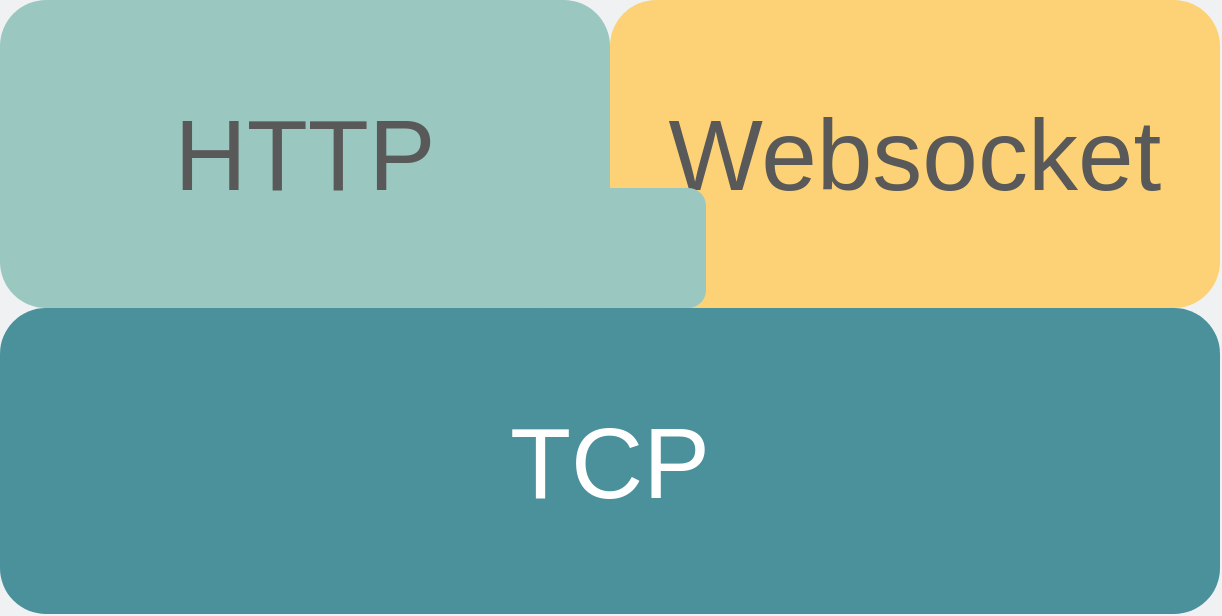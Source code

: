 <mxfile version="20.2.5" type="github">
  <diagram id="3228e29e-7158-1315-38df-8450db1d8a1d" name="Page-1">
    <mxGraphModel dx="1053" dy="268" grid="0" gridSize="10" guides="1" tooltips="1" connect="1" arrows="1" fold="1" page="1" pageScale="1" pageWidth="1000" pageHeight="430" background="#EFF1F3" math="0" shadow="0">
      <root>
        <mxCell id="0" />
        <mxCell id="1" parent="0" />
        <mxCell id="FyYvvIjHZ3Y8gI8X0XbX-8" value="&lt;span style=&quot;font-size: 50px&quot;&gt;TCP&lt;/span&gt;" style="rounded=1;whiteSpace=wrap;html=1;strokeWidth=5;fontColor=#FFFFFF;fillColor=#4A919B;strokeColor=none;" parent="1" vertex="1">
          <mxGeometry x="195" y="646" width="610" height="153" as="geometry" />
        </mxCell>
        <mxCell id="FyYvvIjHZ3Y8gI8X0XbX-9" value="&lt;span style=&quot;font-size: 50px&quot;&gt;&lt;font color=&quot;#595959&quot;&gt;HTTP&lt;/font&gt;&lt;/span&gt;" style="rounded=1;whiteSpace=wrap;html=1;strokeWidth=5;fontColor=#FFFFFF;fillColor=#9AC7BF;strokeColor=none;" parent="1" vertex="1">
          <mxGeometry x="195" y="492" width="305" height="154" as="geometry" />
        </mxCell>
        <mxCell id="EAC_QG31jHAZ_m0VGJoj-1" value="&lt;span style=&quot;font-size: 50px&quot;&gt;&lt;font color=&quot;#595959&quot;&gt;Websocket&lt;/font&gt;&lt;/span&gt;" style="rounded=1;whiteSpace=wrap;html=1;strokeWidth=5;fontColor=#FFFFFF;fillColor=#FDD276;strokeColor=none;" parent="1" vertex="1">
          <mxGeometry x="500" y="492" width="305" height="154" as="geometry" />
        </mxCell>
        <mxCell id="EAC_QG31jHAZ_m0VGJoj-2" value="" style="rounded=1;whiteSpace=wrap;html=1;strokeWidth=5;fontColor=#FFFFFF;fillColor=#9AC7BF;strokeColor=none;" parent="1" vertex="1">
          <mxGeometry x="458" y="586" width="90" height="60" as="geometry" />
        </mxCell>
      </root>
    </mxGraphModel>
  </diagram>
</mxfile>
